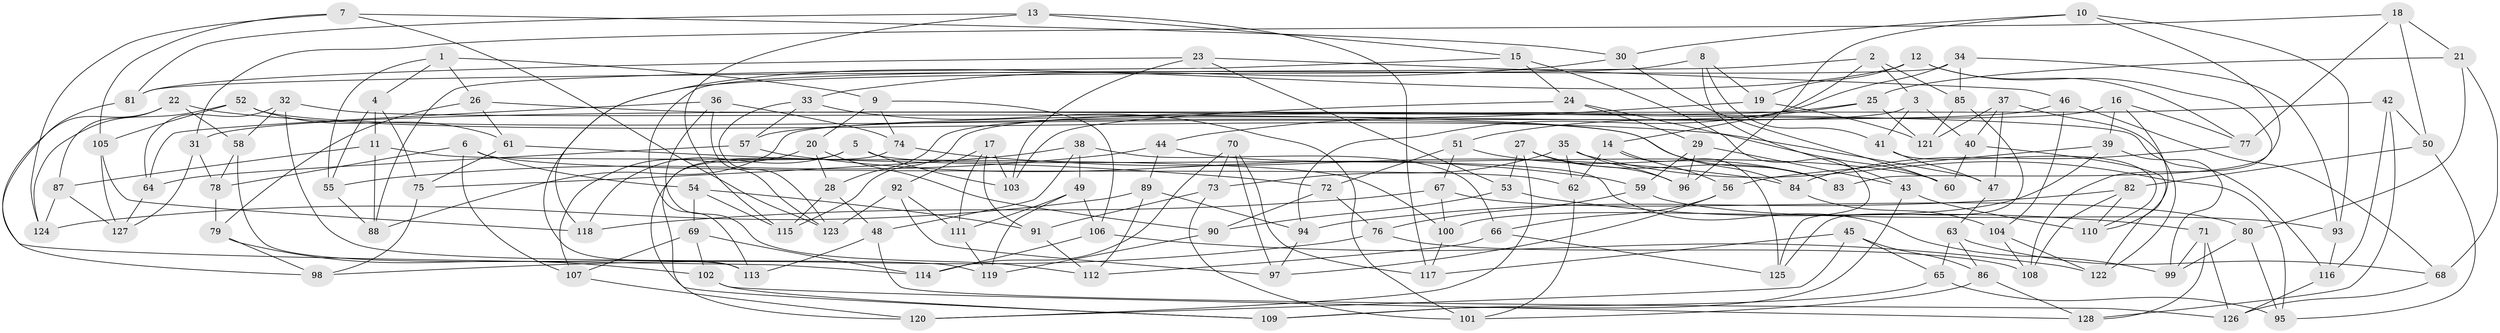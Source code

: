 // Generated by graph-tools (version 1.1) at 2025/57/03/09/25 04:57:08]
// undirected, 128 vertices, 256 edges
graph export_dot {
graph [start="1"]
  node [color=gray90,style=filled];
  1;
  2;
  3;
  4;
  5;
  6;
  7;
  8;
  9;
  10;
  11;
  12;
  13;
  14;
  15;
  16;
  17;
  18;
  19;
  20;
  21;
  22;
  23;
  24;
  25;
  26;
  27;
  28;
  29;
  30;
  31;
  32;
  33;
  34;
  35;
  36;
  37;
  38;
  39;
  40;
  41;
  42;
  43;
  44;
  45;
  46;
  47;
  48;
  49;
  50;
  51;
  52;
  53;
  54;
  55;
  56;
  57;
  58;
  59;
  60;
  61;
  62;
  63;
  64;
  65;
  66;
  67;
  68;
  69;
  70;
  71;
  72;
  73;
  74;
  75;
  76;
  77;
  78;
  79;
  80;
  81;
  82;
  83;
  84;
  85;
  86;
  87;
  88;
  89;
  90;
  91;
  92;
  93;
  94;
  95;
  96;
  97;
  98;
  99;
  100;
  101;
  102;
  103;
  104;
  105;
  106;
  107;
  108;
  109;
  110;
  111;
  112;
  113;
  114;
  115;
  116;
  117;
  118;
  119;
  120;
  121;
  122;
  123;
  124;
  125;
  126;
  127;
  128;
  1 -- 4;
  1 -- 55;
  1 -- 9;
  1 -- 26;
  2 -- 14;
  2 -- 85;
  2 -- 81;
  2 -- 3;
  3 -- 40;
  3 -- 28;
  3 -- 41;
  4 -- 55;
  4 -- 75;
  4 -- 11;
  5 -- 103;
  5 -- 118;
  5 -- 99;
  5 -- 109;
  6 -- 62;
  6 -- 78;
  6 -- 54;
  6 -- 107;
  7 -- 30;
  7 -- 123;
  7 -- 105;
  7 -- 124;
  8 -- 19;
  8 -- 118;
  8 -- 43;
  8 -- 41;
  9 -- 106;
  9 -- 20;
  9 -- 74;
  10 -- 93;
  10 -- 83;
  10 -- 96;
  10 -- 30;
  11 -- 88;
  11 -- 100;
  11 -- 87;
  12 -- 108;
  12 -- 77;
  12 -- 19;
  12 -- 113;
  13 -- 15;
  13 -- 117;
  13 -- 115;
  13 -- 81;
  14 -- 62;
  14 -- 56;
  14 -- 125;
  15 -- 125;
  15 -- 88;
  15 -- 24;
  16 -- 110;
  16 -- 115;
  16 -- 39;
  16 -- 77;
  17 -- 92;
  17 -- 91;
  17 -- 103;
  17 -- 111;
  18 -- 77;
  18 -- 31;
  18 -- 50;
  18 -- 21;
  19 -- 44;
  19 -- 121;
  20 -- 107;
  20 -- 90;
  20 -- 28;
  21 -- 68;
  21 -- 25;
  21 -- 80;
  22 -- 87;
  22 -- 47;
  22 -- 98;
  22 -- 58;
  23 -- 81;
  23 -- 53;
  23 -- 46;
  23 -- 103;
  24 -- 60;
  24 -- 103;
  24 -- 29;
  25 -- 31;
  25 -- 121;
  25 -- 51;
  26 -- 61;
  26 -- 116;
  26 -- 79;
  27 -- 53;
  27 -- 83;
  27 -- 120;
  27 -- 96;
  28 -- 48;
  28 -- 115;
  29 -- 43;
  29 -- 59;
  29 -- 96;
  30 -- 60;
  30 -- 33;
  31 -- 78;
  31 -- 127;
  32 -- 119;
  32 -- 64;
  32 -- 58;
  32 -- 84;
  33 -- 57;
  33 -- 123;
  33 -- 101;
  34 -- 94;
  34 -- 85;
  34 -- 113;
  34 -- 93;
  35 -- 95;
  35 -- 96;
  35 -- 62;
  35 -- 73;
  36 -- 123;
  36 -- 74;
  36 -- 64;
  36 -- 112;
  37 -- 121;
  37 -- 47;
  37 -- 122;
  37 -- 40;
  38 -- 48;
  38 -- 75;
  38 -- 49;
  38 -- 66;
  39 -- 100;
  39 -- 99;
  39 -- 56;
  40 -- 60;
  40 -- 122;
  41 -- 47;
  41 -- 110;
  42 -- 128;
  42 -- 88;
  42 -- 50;
  42 -- 116;
  43 -- 109;
  43 -- 110;
  44 -- 89;
  44 -- 60;
  44 -- 55;
  45 -- 117;
  45 -- 65;
  45 -- 86;
  45 -- 120;
  46 -- 104;
  46 -- 57;
  46 -- 68;
  47 -- 63;
  48 -- 113;
  48 -- 126;
  49 -- 111;
  49 -- 106;
  49 -- 119;
  50 -- 82;
  50 -- 95;
  51 -- 83;
  51 -- 72;
  51 -- 67;
  52 -- 83;
  52 -- 105;
  52 -- 124;
  52 -- 61;
  53 -- 90;
  53 -- 71;
  54 -- 91;
  54 -- 69;
  54 -- 115;
  55 -- 88;
  56 -- 66;
  56 -- 97;
  57 -- 59;
  57 -- 64;
  58 -- 78;
  58 -- 113;
  59 -- 93;
  59 -- 76;
  61 -- 75;
  61 -- 72;
  62 -- 101;
  63 -- 86;
  63 -- 68;
  63 -- 65;
  64 -- 127;
  65 -- 109;
  65 -- 95;
  66 -- 112;
  66 -- 125;
  67 -- 80;
  67 -- 118;
  67 -- 100;
  68 -- 126;
  69 -- 102;
  69 -- 114;
  69 -- 107;
  70 -- 97;
  70 -- 73;
  70 -- 114;
  70 -- 117;
  71 -- 128;
  71 -- 99;
  71 -- 126;
  72 -- 76;
  72 -- 90;
  73 -- 101;
  73 -- 91;
  74 -- 120;
  74 -- 84;
  75 -- 98;
  76 -- 98;
  76 -- 108;
  77 -- 84;
  78 -- 79;
  79 -- 102;
  79 -- 98;
  80 -- 95;
  80 -- 99;
  81 -- 114;
  82 -- 110;
  82 -- 94;
  82 -- 108;
  84 -- 104;
  85 -- 121;
  85 -- 125;
  86 -- 128;
  86 -- 101;
  87 -- 124;
  87 -- 127;
  89 -- 124;
  89 -- 94;
  89 -- 112;
  90 -- 119;
  91 -- 112;
  92 -- 123;
  92 -- 111;
  92 -- 97;
  93 -- 116;
  94 -- 97;
  100 -- 117;
  102 -- 109;
  102 -- 128;
  104 -- 108;
  104 -- 122;
  105 -- 127;
  105 -- 118;
  106 -- 122;
  106 -- 114;
  107 -- 120;
  111 -- 119;
  116 -- 126;
}
